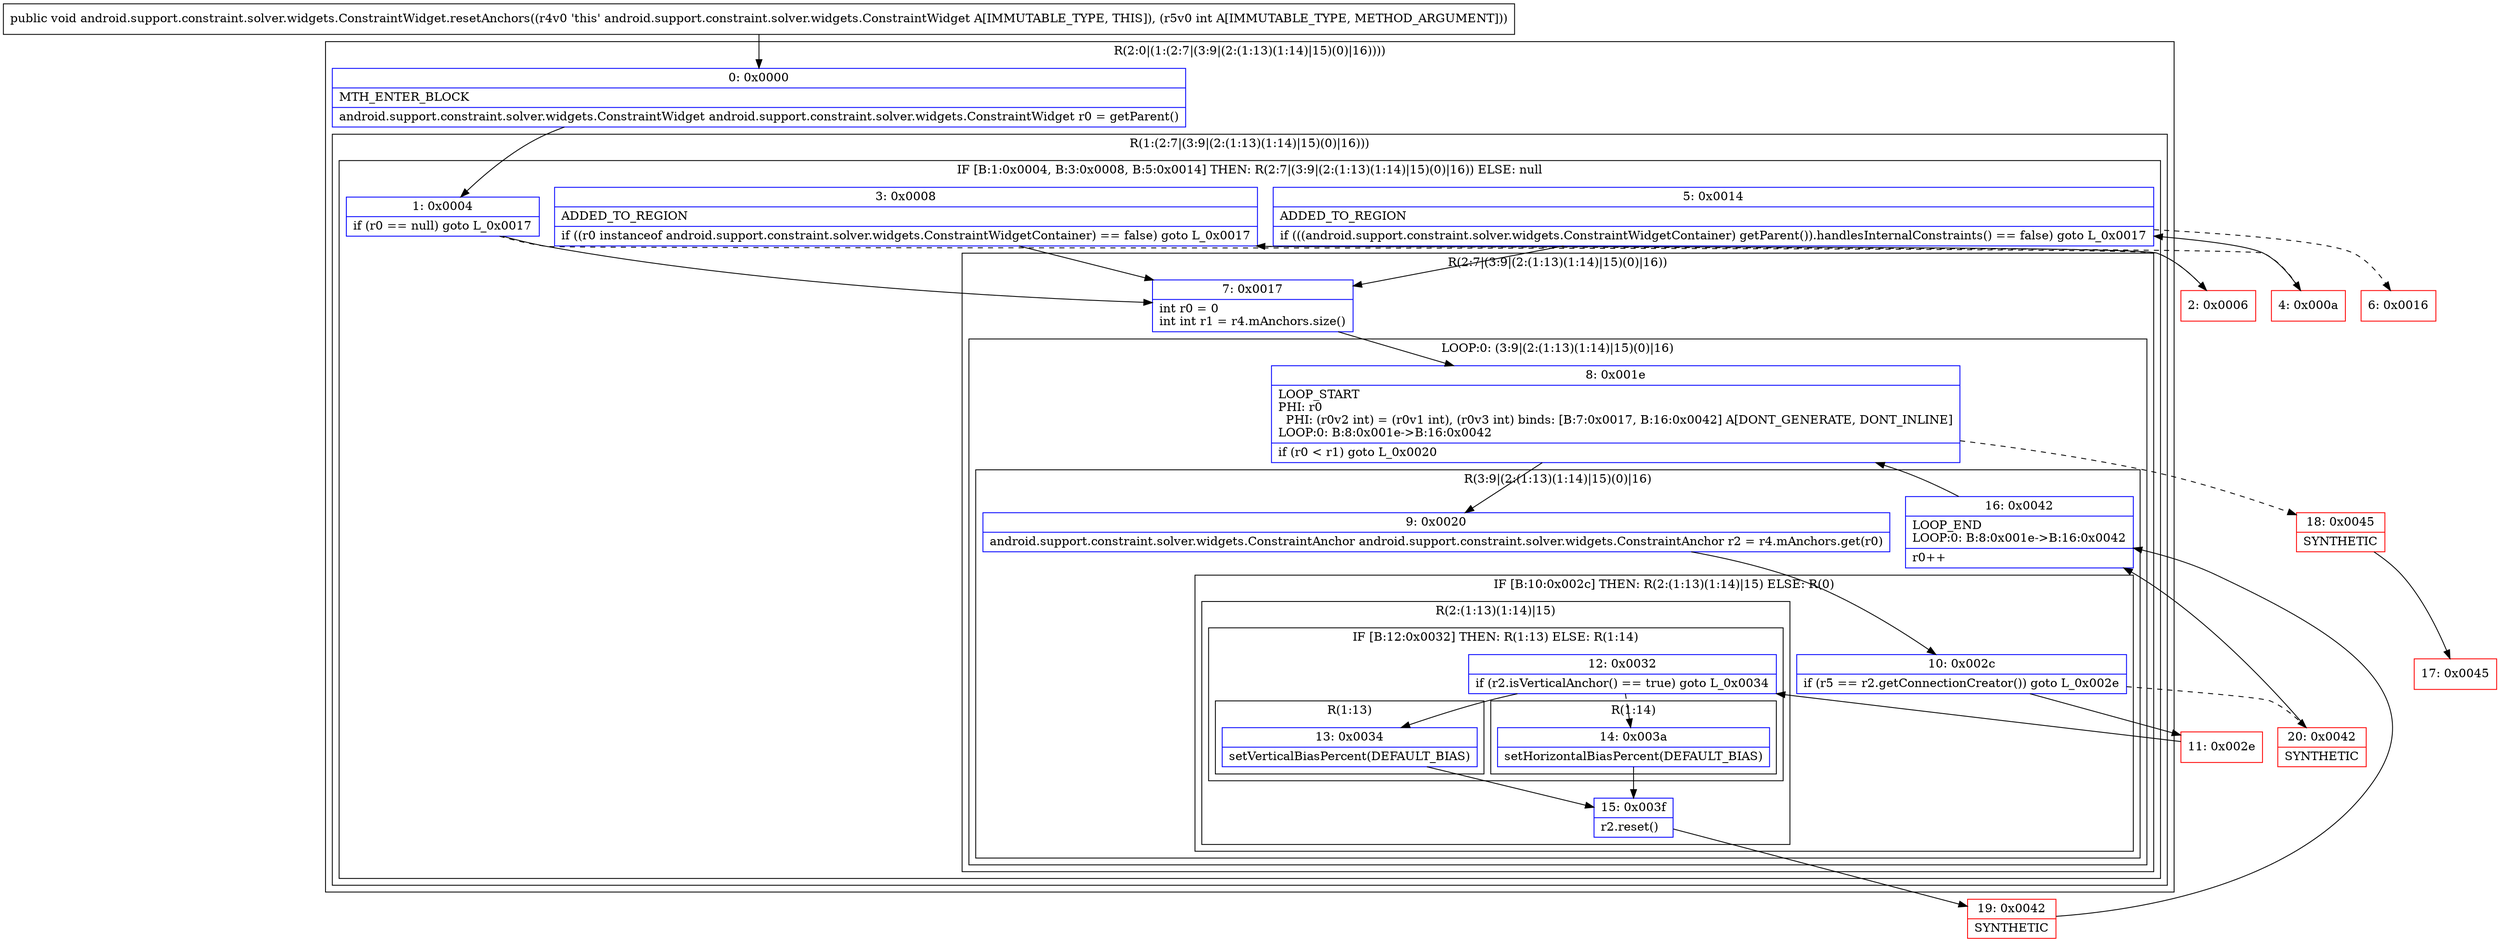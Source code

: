 digraph "CFG forandroid.support.constraint.solver.widgets.ConstraintWidget.resetAnchors(I)V" {
subgraph cluster_Region_973710193 {
label = "R(2:0|(1:(2:7|(3:9|(2:(1:13)(1:14)|15)(0)|16))))";
node [shape=record,color=blue];
Node_0 [shape=record,label="{0\:\ 0x0000|MTH_ENTER_BLOCK\l|android.support.constraint.solver.widgets.ConstraintWidget android.support.constraint.solver.widgets.ConstraintWidget r0 = getParent()\l}"];
subgraph cluster_Region_647098452 {
label = "R(1:(2:7|(3:9|(2:(1:13)(1:14)|15)(0)|16)))";
node [shape=record,color=blue];
subgraph cluster_IfRegion_293295120 {
label = "IF [B:1:0x0004, B:3:0x0008, B:5:0x0014] THEN: R(2:7|(3:9|(2:(1:13)(1:14)|15)(0)|16)) ELSE: null";
node [shape=record,color=blue];
Node_1 [shape=record,label="{1\:\ 0x0004|if (r0 == null) goto L_0x0017\l}"];
Node_3 [shape=record,label="{3\:\ 0x0008|ADDED_TO_REGION\l|if ((r0 instanceof android.support.constraint.solver.widgets.ConstraintWidgetContainer) == false) goto L_0x0017\l}"];
Node_5 [shape=record,label="{5\:\ 0x0014|ADDED_TO_REGION\l|if (((android.support.constraint.solver.widgets.ConstraintWidgetContainer) getParent()).handlesInternalConstraints() == false) goto L_0x0017\l}"];
subgraph cluster_Region_1009366695 {
label = "R(2:7|(3:9|(2:(1:13)(1:14)|15)(0)|16))";
node [shape=record,color=blue];
Node_7 [shape=record,label="{7\:\ 0x0017|int r0 = 0\lint int r1 = r4.mAnchors.size()\l}"];
subgraph cluster_LoopRegion_141439444 {
label = "LOOP:0: (3:9|(2:(1:13)(1:14)|15)(0)|16)";
node [shape=record,color=blue];
Node_8 [shape=record,label="{8\:\ 0x001e|LOOP_START\lPHI: r0 \l  PHI: (r0v2 int) = (r0v1 int), (r0v3 int) binds: [B:7:0x0017, B:16:0x0042] A[DONT_GENERATE, DONT_INLINE]\lLOOP:0: B:8:0x001e\-\>B:16:0x0042\l|if (r0 \< r1) goto L_0x0020\l}"];
subgraph cluster_Region_2139822467 {
label = "R(3:9|(2:(1:13)(1:14)|15)(0)|16)";
node [shape=record,color=blue];
Node_9 [shape=record,label="{9\:\ 0x0020|android.support.constraint.solver.widgets.ConstraintAnchor android.support.constraint.solver.widgets.ConstraintAnchor r2 = r4.mAnchors.get(r0)\l}"];
subgraph cluster_IfRegion_874191286 {
label = "IF [B:10:0x002c] THEN: R(2:(1:13)(1:14)|15) ELSE: R(0)";
node [shape=record,color=blue];
Node_10 [shape=record,label="{10\:\ 0x002c|if (r5 == r2.getConnectionCreator()) goto L_0x002e\l}"];
subgraph cluster_Region_1022325991 {
label = "R(2:(1:13)(1:14)|15)";
node [shape=record,color=blue];
subgraph cluster_IfRegion_1173753116 {
label = "IF [B:12:0x0032] THEN: R(1:13) ELSE: R(1:14)";
node [shape=record,color=blue];
Node_12 [shape=record,label="{12\:\ 0x0032|if (r2.isVerticalAnchor() == true) goto L_0x0034\l}"];
subgraph cluster_Region_1650831517 {
label = "R(1:13)";
node [shape=record,color=blue];
Node_13 [shape=record,label="{13\:\ 0x0034|setVerticalBiasPercent(DEFAULT_BIAS)\l}"];
}
subgraph cluster_Region_975382717 {
label = "R(1:14)";
node [shape=record,color=blue];
Node_14 [shape=record,label="{14\:\ 0x003a|setHorizontalBiasPercent(DEFAULT_BIAS)\l}"];
}
}
Node_15 [shape=record,label="{15\:\ 0x003f|r2.reset()\l}"];
}
subgraph cluster_Region_1042482293 {
label = "R(0)";
node [shape=record,color=blue];
}
}
Node_16 [shape=record,label="{16\:\ 0x0042|LOOP_END\lLOOP:0: B:8:0x001e\-\>B:16:0x0042\l|r0++\l}"];
}
}
}
}
}
}
Node_2 [shape=record,color=red,label="{2\:\ 0x0006}"];
Node_4 [shape=record,color=red,label="{4\:\ 0x000a}"];
Node_6 [shape=record,color=red,label="{6\:\ 0x0016}"];
Node_11 [shape=record,color=red,label="{11\:\ 0x002e}"];
Node_17 [shape=record,color=red,label="{17\:\ 0x0045}"];
Node_18 [shape=record,color=red,label="{18\:\ 0x0045|SYNTHETIC\l}"];
Node_19 [shape=record,color=red,label="{19\:\ 0x0042|SYNTHETIC\l}"];
Node_20 [shape=record,color=red,label="{20\:\ 0x0042|SYNTHETIC\l}"];
MethodNode[shape=record,label="{public void android.support.constraint.solver.widgets.ConstraintWidget.resetAnchors((r4v0 'this' android.support.constraint.solver.widgets.ConstraintWidget A[IMMUTABLE_TYPE, THIS]), (r5v0 int A[IMMUTABLE_TYPE, METHOD_ARGUMENT])) }"];
MethodNode -> Node_0;
Node_0 -> Node_1;
Node_1 -> Node_2[style=dashed];
Node_1 -> Node_7;
Node_3 -> Node_4[style=dashed];
Node_3 -> Node_7;
Node_5 -> Node_6[style=dashed];
Node_5 -> Node_7;
Node_7 -> Node_8;
Node_8 -> Node_9;
Node_8 -> Node_18[style=dashed];
Node_9 -> Node_10;
Node_10 -> Node_11;
Node_10 -> Node_20[style=dashed];
Node_12 -> Node_13;
Node_12 -> Node_14[style=dashed];
Node_13 -> Node_15;
Node_14 -> Node_15;
Node_15 -> Node_19;
Node_16 -> Node_8;
Node_2 -> Node_3;
Node_4 -> Node_5;
Node_11 -> Node_12;
Node_18 -> Node_17;
Node_19 -> Node_16;
Node_20 -> Node_16;
}

